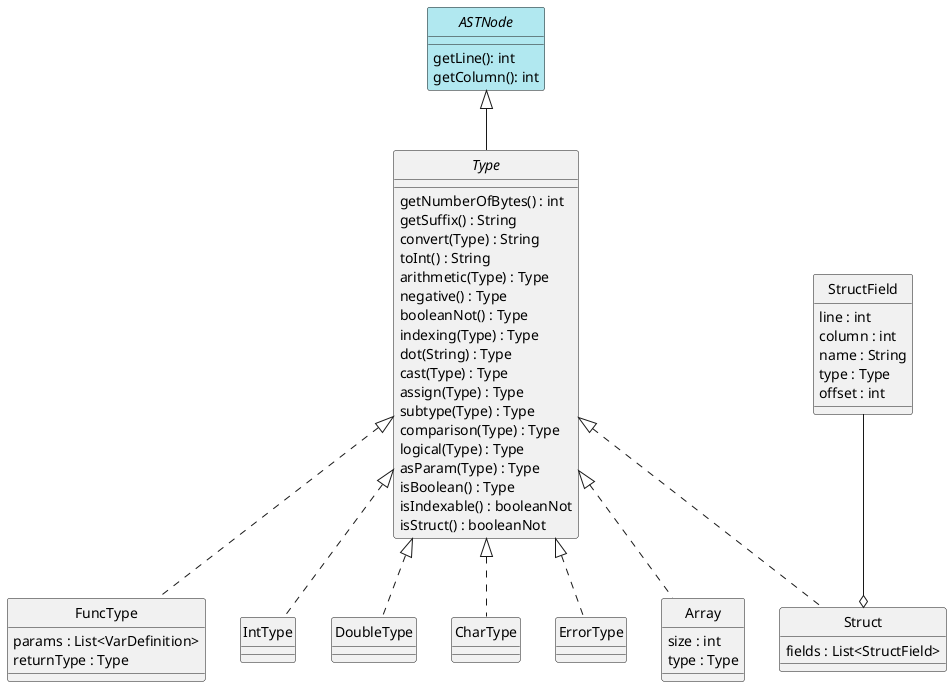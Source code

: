 @startuml Types
skinparam style strictuml
skinparam monochrome false

interface ASTNode #b1e8f0 {
    getLine(): int
    getColumn(): int
}

interface Type {
    getNumberOfBytes() : int
    getSuffix() : String
    convert(Type) : String
    toInt() : String
    arithmetic(Type) : Type
    negative() : Type
    booleanNot() : Type
    indexing(Type) : Type
    dot(String) : Type
    cast(Type) : Type
    assign(Type) : Type
    subtype(Type) : Type
    comparison(Type) : Type
    logical(Type) : Type
    asParam(Type) : Type
    isBoolean() : Type
    isIndexable() : booleanNot
    isStruct() : booleanNot
}

class FuncType {
    params : List<VarDefinition>
    returnType : Type
}

' Tipos simples
class IntType
class DoubleType
class CharType

' Tipo error
class ErrorType

' Tipos complejos
class Array {
    size : int
    type : Type
}

class Struct {
    fields : List<StructField>
}

class StructField {
    line : int
    column : int
    name : String
    type : Type
    offset : int
}

Type <|.. IntType
Type <|.. DoubleType
Type <|.. CharType
Type <|.. Array
Type <|.. Struct
Type <|.. FuncType
Type <|.. ErrorType

ASTNode <|-- Type
StructField --o Struct

@enduml
